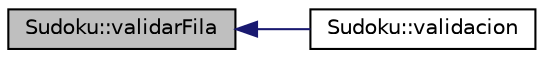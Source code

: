 digraph "Sudoku::validarFila"
{
  edge [fontname="Helvetica",fontsize="10",labelfontname="Helvetica",labelfontsize="10"];
  node [fontname="Helvetica",fontsize="10",shape=record];
  rankdir="LR";
  Node1 [label="Sudoku::validarFila",height=0.2,width=0.4,color="black", fillcolor="grey75", style="filled" fontcolor="black"];
  Node1 -> Node2 [dir="back",color="midnightblue",fontsize="10",style="solid",fontname="Helvetica"];
  Node2 [label="Sudoku::validacion",height=0.2,width=0.4,color="black", fillcolor="white", style="filled",URL="$class_sudoku.html#a77098b62f2a16225172a19374bdf74f5",tooltip="Valida que el tablero este bien realizado. "];
}
